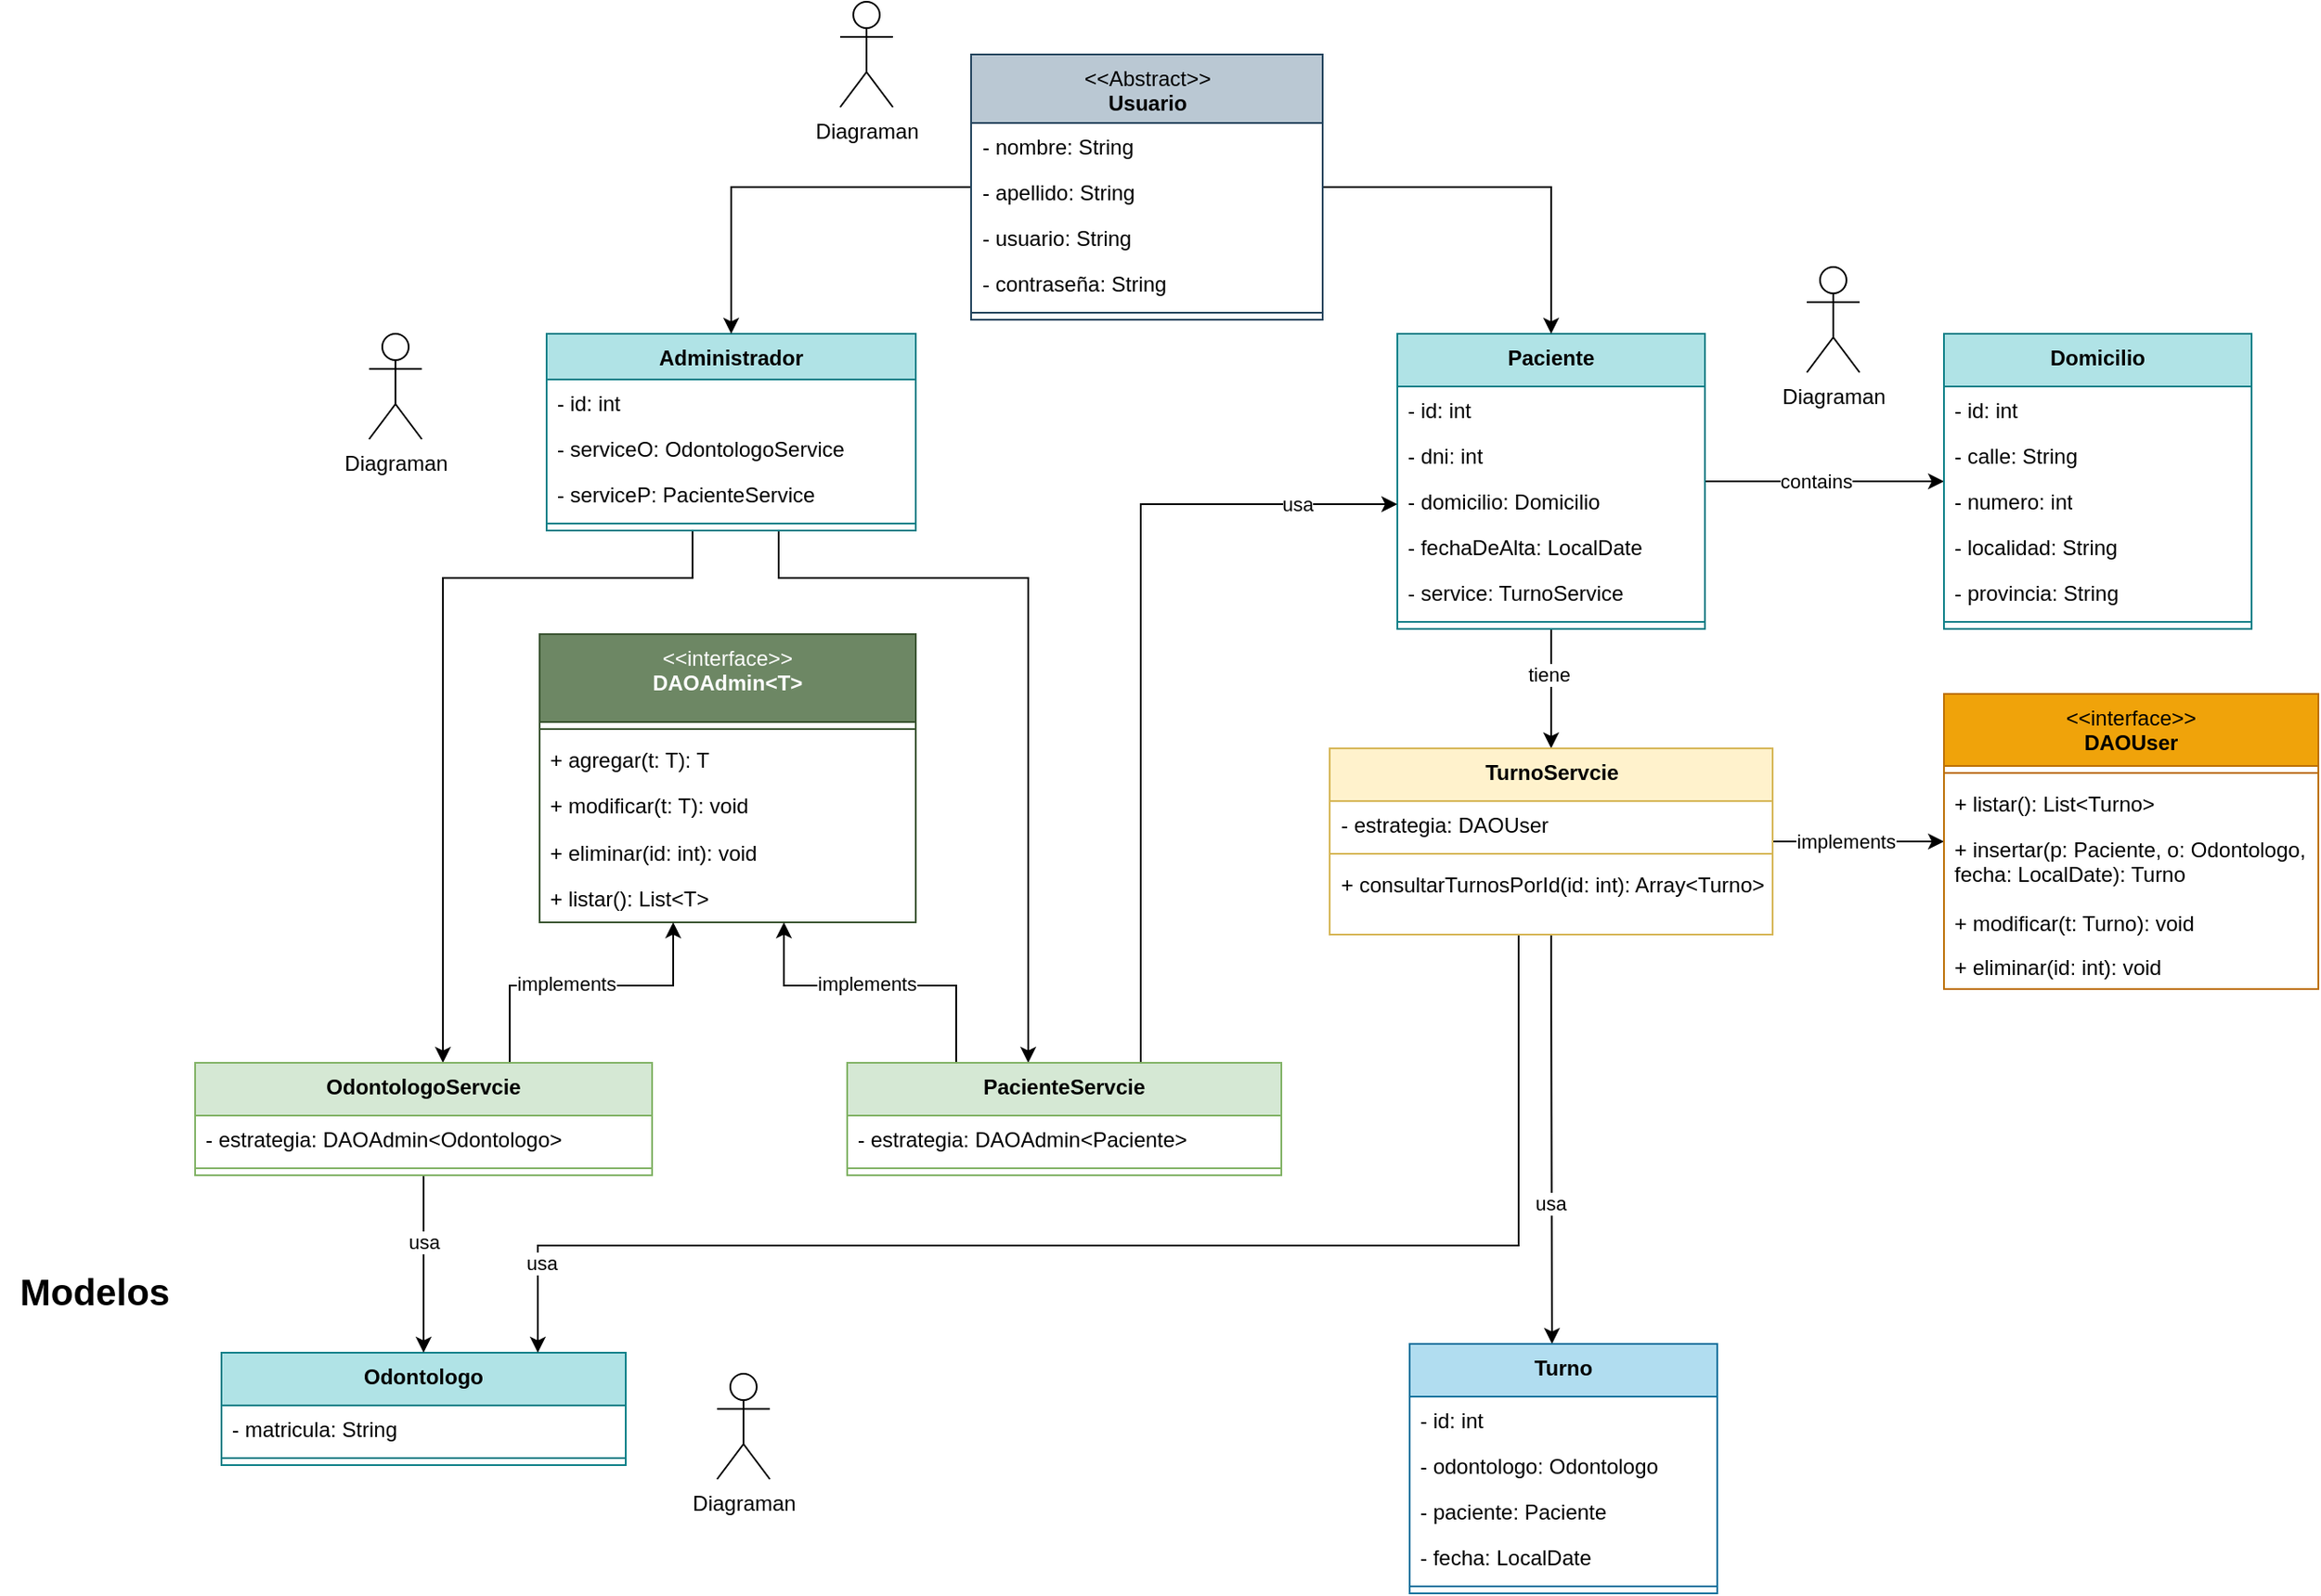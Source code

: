 <mxfile version="21.2.8" type="device">
  <diagram name="Página-1" id="bDcTYF9Y5ZELjaCLBgVf">
    <mxGraphModel dx="874" dy="40" grid="0" gridSize="10" guides="1" tooltips="1" connect="1" arrows="1" fold="1" page="0" pageScale="1" pageWidth="827" pageHeight="1169" background="none" math="0" shadow="0">
      <root>
        <mxCell id="0" />
        <mxCell id="1" parent="0" />
        <mxCell id="3cIUDjVzxYk2F231SJAm-6" style="edgeStyle=orthogonalEdgeStyle;rounded=0;orthogonalLoop=1;jettySize=auto;html=1;" parent="1" source="LYaz_Usm5RcHEhtAtL6u-6" target="gfq5tOouVtAQ2ZMTBXaU-38" edge="1">
          <mxGeometry relative="1" as="geometry" />
        </mxCell>
        <mxCell id="3cIUDjVzxYk2F231SJAm-9" value="tiene" style="edgeLabel;html=1;align=center;verticalAlign=middle;resizable=0;points=[];" parent="3cIUDjVzxYk2F231SJAm-6" vertex="1" connectable="0">
          <mxGeometry x="-0.248" y="-2" relative="1" as="geometry">
            <mxPoint as="offset" />
          </mxGeometry>
        </mxCell>
        <mxCell id="psHmuzJ9RNkA47NZadDs-12" style="edgeStyle=orthogonalEdgeStyle;rounded=0;orthogonalLoop=1;jettySize=auto;html=1;" edge="1" parent="1" source="LYaz_Usm5RcHEhtAtL6u-6" target="psHmuzJ9RNkA47NZadDs-5">
          <mxGeometry relative="1" as="geometry" />
        </mxCell>
        <mxCell id="psHmuzJ9RNkA47NZadDs-13" value="contains" style="edgeLabel;html=1;align=center;verticalAlign=middle;resizable=0;points=[];" vertex="1" connectable="0" parent="psHmuzJ9RNkA47NZadDs-12">
          <mxGeometry x="-0.138" y="1" relative="1" as="geometry">
            <mxPoint x="4" y="1" as="offset" />
          </mxGeometry>
        </mxCell>
        <mxCell id="LYaz_Usm5RcHEhtAtL6u-6" value="&lt;b style=&quot;border-color: var(--border-color);&quot;&gt;Paciente&lt;/b&gt;" style="swimlane;fontStyle=1;align=center;verticalAlign=top;childLayout=stackLayout;horizontal=1;startSize=30;horizontalStack=0;resizeParent=1;resizeParentMax=0;resizeLast=0;collapsible=1;marginBottom=0;whiteSpace=wrap;html=1;fillColor=#b0e3e6;strokeColor=#0e8088;" parent="1" vertex="1">
          <mxGeometry x="849" y="710" width="175" height="168" as="geometry" />
        </mxCell>
        <mxCell id="S2hSlvMBgsqk8r7ugkta-2" value="- id: int" style="text;strokeColor=none;fillColor=none;align=left;verticalAlign=top;spacingLeft=4;spacingRight=4;overflow=hidden;rotatable=0;points=[[0,0.5],[1,0.5]];portConstraint=eastwest;whiteSpace=wrap;html=1;" parent="LYaz_Usm5RcHEhtAtL6u-6" vertex="1">
          <mxGeometry y="30" width="175" height="26" as="geometry" />
        </mxCell>
        <mxCell id="LYaz_Usm5RcHEhtAtL6u-75" value="- dni: int" style="text;strokeColor=none;fillColor=none;align=left;verticalAlign=top;spacingLeft=4;spacingRight=4;overflow=hidden;rotatable=0;points=[[0,0.5],[1,0.5]];portConstraint=eastwest;whiteSpace=wrap;html=1;" parent="LYaz_Usm5RcHEhtAtL6u-6" vertex="1">
          <mxGeometry y="56" width="175" height="26" as="geometry" />
        </mxCell>
        <mxCell id="LYaz_Usm5RcHEhtAtL6u-74" value="- domicilio: Domicilio" style="text;strokeColor=none;fillColor=none;align=left;verticalAlign=top;spacingLeft=4;spacingRight=4;overflow=hidden;rotatable=0;points=[[0,0.5],[1,0.5]];portConstraint=eastwest;whiteSpace=wrap;html=1;" parent="LYaz_Usm5RcHEhtAtL6u-6" vertex="1">
          <mxGeometry y="82" width="175" height="26" as="geometry" />
        </mxCell>
        <mxCell id="LYaz_Usm5RcHEhtAtL6u-76" value="- fechaDeAlta: LocalDate" style="text;strokeColor=none;fillColor=none;align=left;verticalAlign=top;spacingLeft=4;spacingRight=4;overflow=hidden;rotatable=0;points=[[0,0.5],[1,0.5]];portConstraint=eastwest;whiteSpace=wrap;html=1;" parent="LYaz_Usm5RcHEhtAtL6u-6" vertex="1">
          <mxGeometry y="108" width="175" height="26" as="geometry" />
        </mxCell>
        <mxCell id="gfq5tOouVtAQ2ZMTBXaU-70" value="- service: TurnoService" style="text;strokeColor=none;fillColor=none;align=left;verticalAlign=top;spacingLeft=4;spacingRight=4;overflow=hidden;rotatable=0;points=[[0,0.5],[1,0.5]];portConstraint=eastwest;whiteSpace=wrap;html=1;" parent="LYaz_Usm5RcHEhtAtL6u-6" vertex="1">
          <mxGeometry y="134" width="175" height="26" as="geometry" />
        </mxCell>
        <mxCell id="LYaz_Usm5RcHEhtAtL6u-8" value="" style="line;strokeWidth=1;fillColor=none;align=left;verticalAlign=middle;spacingTop=-1;spacingLeft=3;spacingRight=3;rotatable=0;labelPosition=right;points=[];portConstraint=eastwest;strokeColor=inherit;" parent="LYaz_Usm5RcHEhtAtL6u-6" vertex="1">
          <mxGeometry y="160" width="175" height="8" as="geometry" />
        </mxCell>
        <mxCell id="gfq5tOouVtAQ2ZMTBXaU-11" style="edgeStyle=orthogonalEdgeStyle;rounded=0;orthogonalLoop=1;jettySize=auto;html=1;" parent="1" source="LYaz_Usm5RcHEhtAtL6u-14" target="gfq5tOouVtAQ2ZMTBXaU-22" edge="1">
          <mxGeometry relative="1" as="geometry">
            <Array as="points">
              <mxPoint x="497" y="849" />
              <mxPoint x="639" y="849" />
            </Array>
          </mxGeometry>
        </mxCell>
        <mxCell id="wm9quU0z7dt77rDbth93-2" style="edgeStyle=orthogonalEdgeStyle;rounded=0;orthogonalLoop=1;jettySize=auto;html=1;" parent="1" source="LYaz_Usm5RcHEhtAtL6u-14" target="gfq5tOouVtAQ2ZMTBXaU-13" edge="1">
          <mxGeometry relative="1" as="geometry">
            <Array as="points">
              <mxPoint x="448" y="849" />
              <mxPoint x="306" y="849" />
            </Array>
          </mxGeometry>
        </mxCell>
        <mxCell id="LYaz_Usm5RcHEhtAtL6u-14" value="Administrador" style="swimlane;fontStyle=1;align=center;verticalAlign=top;childLayout=stackLayout;horizontal=1;startSize=26;horizontalStack=0;resizeParent=1;resizeParentMax=0;resizeLast=0;collapsible=1;marginBottom=0;whiteSpace=wrap;html=1;fillColor=#b0e3e6;strokeColor=#0e8088;" parent="1" vertex="1">
          <mxGeometry x="365" y="710" width="210" height="112" as="geometry" />
        </mxCell>
        <mxCell id="S2hSlvMBgsqk8r7ugkta-1" value="- id: int" style="text;strokeColor=none;fillColor=none;align=left;verticalAlign=top;spacingLeft=4;spacingRight=4;overflow=hidden;rotatable=0;points=[[0,0.5],[1,0.5]];portConstraint=eastwest;whiteSpace=wrap;html=1;" parent="LYaz_Usm5RcHEhtAtL6u-14" vertex="1">
          <mxGeometry y="26" width="210" height="26" as="geometry" />
        </mxCell>
        <mxCell id="gfq5tOouVtAQ2ZMTBXaU-10" value="- serviceO: OdontologoService" style="text;strokeColor=none;fillColor=none;align=left;verticalAlign=top;spacingLeft=4;spacingRight=4;overflow=hidden;rotatable=0;points=[[0,0.5],[1,0.5]];portConstraint=eastwest;whiteSpace=wrap;html=1;" parent="LYaz_Usm5RcHEhtAtL6u-14" vertex="1">
          <mxGeometry y="52" width="210" height="26" as="geometry" />
        </mxCell>
        <mxCell id="gfq5tOouVtAQ2ZMTBXaU-71" value="- serviceP: PacienteService" style="text;strokeColor=none;fillColor=none;align=left;verticalAlign=top;spacingLeft=4;spacingRight=4;overflow=hidden;rotatable=0;points=[[0,0.5],[1,0.5]];portConstraint=eastwest;whiteSpace=wrap;html=1;" parent="LYaz_Usm5RcHEhtAtL6u-14" vertex="1">
          <mxGeometry y="78" width="210" height="26" as="geometry" />
        </mxCell>
        <mxCell id="LYaz_Usm5RcHEhtAtL6u-16" value="" style="line;strokeWidth=1;fillColor=none;align=left;verticalAlign=middle;spacingTop=-1;spacingLeft=3;spacingRight=3;rotatable=0;labelPosition=right;points=[];portConstraint=eastwest;strokeColor=inherit;" parent="LYaz_Usm5RcHEhtAtL6u-14" vertex="1">
          <mxGeometry y="104" width="210" height="8" as="geometry" />
        </mxCell>
        <mxCell id="LYaz_Usm5RcHEhtAtL6u-42" value="&lt;span style=&quot;border-color: var(--border-color);&quot;&gt;&lt;span style=&quot;font-weight: normal;&quot;&gt;&amp;lt;&amp;lt;interface&amp;gt;&amp;gt;&lt;/span&gt;&lt;br&gt;DAOAdmin&amp;lt;T&amp;gt;&lt;/span&gt;" style="swimlane;fontStyle=1;align=center;verticalAlign=top;childLayout=stackLayout;horizontal=1;startSize=50;horizontalStack=0;resizeParent=1;resizeParentMax=0;resizeLast=0;collapsible=1;marginBottom=0;whiteSpace=wrap;html=1;fillColor=#6d8764;strokeColor=#3A5431;fontColor=#ffffff;" parent="1" vertex="1">
          <mxGeometry x="361" y="881" width="214" height="164" as="geometry" />
        </mxCell>
        <mxCell id="LYaz_Usm5RcHEhtAtL6u-44" value="" style="line;strokeWidth=1;fillColor=none;align=left;verticalAlign=middle;spacingTop=-1;spacingLeft=3;spacingRight=3;rotatable=0;labelPosition=right;points=[];portConstraint=eastwest;strokeColor=inherit;" parent="LYaz_Usm5RcHEhtAtL6u-42" vertex="1">
          <mxGeometry y="50" width="214" height="8" as="geometry" />
        </mxCell>
        <mxCell id="LYaz_Usm5RcHEhtAtL6u-69" value="+ agregar(t: T): T" style="text;strokeColor=none;fillColor=none;align=left;verticalAlign=top;spacingLeft=4;spacingRight=4;overflow=hidden;rotatable=0;points=[[0,0.5],[1,0.5]];portConstraint=eastwest;whiteSpace=wrap;html=1;" parent="LYaz_Usm5RcHEhtAtL6u-42" vertex="1">
          <mxGeometry y="58" width="214" height="26" as="geometry" />
        </mxCell>
        <mxCell id="LYaz_Usm5RcHEhtAtL6u-70" value="+ modificar(t: T): void" style="text;strokeColor=none;fillColor=none;align=left;verticalAlign=top;spacingLeft=4;spacingRight=4;overflow=hidden;rotatable=0;points=[[0,0.5],[1,0.5]];portConstraint=eastwest;whiteSpace=wrap;html=1;" parent="LYaz_Usm5RcHEhtAtL6u-42" vertex="1">
          <mxGeometry y="84" width="214" height="27" as="geometry" />
        </mxCell>
        <mxCell id="LYaz_Usm5RcHEhtAtL6u-71" value="+ eliminar(id: int): void" style="text;strokeColor=none;fillColor=none;align=left;verticalAlign=top;spacingLeft=4;spacingRight=4;overflow=hidden;rotatable=0;points=[[0,0.5],[1,0.5]];portConstraint=eastwest;whiteSpace=wrap;html=1;" parent="LYaz_Usm5RcHEhtAtL6u-42" vertex="1">
          <mxGeometry y="111" width="214" height="26" as="geometry" />
        </mxCell>
        <mxCell id="gfq5tOouVtAQ2ZMTBXaU-1" value="+ listar(): List&amp;lt;T&amp;gt;" style="text;strokeColor=none;fillColor=none;align=left;verticalAlign=top;spacingLeft=4;spacingRight=4;overflow=hidden;rotatable=0;points=[[0,0.5],[1,0.5]];portConstraint=eastwest;whiteSpace=wrap;html=1;" parent="LYaz_Usm5RcHEhtAtL6u-42" vertex="1">
          <mxGeometry y="137" width="214" height="27" as="geometry" />
        </mxCell>
        <mxCell id="hGI423oOinCAs15rvYJL-36" value="&lt;b style=&quot;border-color: var(--border-color);&quot;&gt;Odontologo&lt;/b&gt;" style="swimlane;fontStyle=1;align=center;verticalAlign=top;childLayout=stackLayout;horizontal=1;startSize=30;horizontalStack=0;resizeParent=1;resizeParentMax=0;resizeLast=0;collapsible=1;marginBottom=0;whiteSpace=wrap;html=1;fillColor=#b0e3e6;strokeColor=#0e8088;" parent="1" vertex="1">
          <mxGeometry x="180" y="1290" width="230" height="64" as="geometry" />
        </mxCell>
        <mxCell id="hGI423oOinCAs15rvYJL-40" value="- matricula: String" style="text;strokeColor=none;fillColor=none;align=left;verticalAlign=top;spacingLeft=4;spacingRight=4;overflow=hidden;rotatable=0;points=[[0,0.5],[1,0.5]];portConstraint=eastwest;whiteSpace=wrap;html=1;" parent="hGI423oOinCAs15rvYJL-36" vertex="1">
          <mxGeometry y="30" width="230" height="26" as="geometry" />
        </mxCell>
        <mxCell id="hGI423oOinCAs15rvYJL-38" value="" style="line;strokeWidth=1;fillColor=none;align=left;verticalAlign=middle;spacingTop=-1;spacingLeft=3;spacingRight=3;rotatable=0;labelPosition=right;points=[];portConstraint=eastwest;strokeColor=inherit;" parent="hGI423oOinCAs15rvYJL-36" vertex="1">
          <mxGeometry y="56" width="230" height="8" as="geometry" />
        </mxCell>
        <mxCell id="3cIUDjVzxYk2F231SJAm-4" style="edgeStyle=orthogonalEdgeStyle;rounded=0;orthogonalLoop=1;jettySize=auto;html=1;entryX=0.5;entryY=0;entryDx=0;entryDy=0;" parent="1" source="gfq5tOouVtAQ2ZMTBXaU-3" target="LYaz_Usm5RcHEhtAtL6u-14" edge="1">
          <mxGeometry relative="1" as="geometry" />
        </mxCell>
        <mxCell id="3cIUDjVzxYk2F231SJAm-5" style="edgeStyle=orthogonalEdgeStyle;rounded=0;orthogonalLoop=1;jettySize=auto;html=1;" parent="1" source="gfq5tOouVtAQ2ZMTBXaU-3" target="LYaz_Usm5RcHEhtAtL6u-6" edge="1">
          <mxGeometry relative="1" as="geometry" />
        </mxCell>
        <mxCell id="gfq5tOouVtAQ2ZMTBXaU-3" value="&lt;span style=&quot;font-weight: normal;&quot;&gt;&amp;lt;&amp;lt;Abstract&amp;gt;&amp;gt;&lt;/span&gt;&lt;br&gt;Usuario" style="swimlane;fontStyle=1;align=center;verticalAlign=top;childLayout=stackLayout;horizontal=1;startSize=39;horizontalStack=0;resizeParent=1;resizeParentMax=0;resizeLast=0;collapsible=1;marginBottom=0;whiteSpace=wrap;html=1;fillColor=#bac8d3;strokeColor=#23445d;" parent="1" vertex="1">
          <mxGeometry x="606.5" y="551" width="200" height="151" as="geometry" />
        </mxCell>
        <mxCell id="gfq5tOouVtAQ2ZMTBXaU-6" value="- nombre: String" style="text;strokeColor=none;fillColor=none;align=left;verticalAlign=top;spacingLeft=4;spacingRight=4;overflow=hidden;rotatable=0;points=[[0,0.5],[1,0.5]];portConstraint=eastwest;whiteSpace=wrap;html=1;" parent="gfq5tOouVtAQ2ZMTBXaU-3" vertex="1">
          <mxGeometry y="39" width="200" height="26" as="geometry" />
        </mxCell>
        <mxCell id="gfq5tOouVtAQ2ZMTBXaU-7" value="- apellido: String" style="text;strokeColor=none;fillColor=none;align=left;verticalAlign=top;spacingLeft=4;spacingRight=4;overflow=hidden;rotatable=0;points=[[0,0.5],[1,0.5]];portConstraint=eastwest;whiteSpace=wrap;html=1;" parent="gfq5tOouVtAQ2ZMTBXaU-3" vertex="1">
          <mxGeometry y="65" width="200" height="26" as="geometry" />
        </mxCell>
        <mxCell id="3cIUDjVzxYk2F231SJAm-1" value="- usuario: String" style="text;strokeColor=none;fillColor=none;align=left;verticalAlign=top;spacingLeft=4;spacingRight=4;overflow=hidden;rotatable=0;points=[[0,0.5],[1,0.5]];portConstraint=eastwest;whiteSpace=wrap;html=1;" parent="gfq5tOouVtAQ2ZMTBXaU-3" vertex="1">
          <mxGeometry y="91" width="200" height="26" as="geometry" />
        </mxCell>
        <mxCell id="3cIUDjVzxYk2F231SJAm-2" value="- contraseña: String" style="text;strokeColor=none;fillColor=none;align=left;verticalAlign=top;spacingLeft=4;spacingRight=4;overflow=hidden;rotatable=0;points=[[0,0.5],[1,0.5]];portConstraint=eastwest;whiteSpace=wrap;html=1;" parent="gfq5tOouVtAQ2ZMTBXaU-3" vertex="1">
          <mxGeometry y="117" width="200" height="26" as="geometry" />
        </mxCell>
        <mxCell id="gfq5tOouVtAQ2ZMTBXaU-8" value="" style="line;strokeWidth=1;fillColor=none;align=left;verticalAlign=middle;spacingTop=-1;spacingLeft=3;spacingRight=3;rotatable=0;labelPosition=right;points=[];portConstraint=eastwest;strokeColor=inherit;" parent="gfq5tOouVtAQ2ZMTBXaU-3" vertex="1">
          <mxGeometry y="143" width="200" height="8" as="geometry" />
        </mxCell>
        <mxCell id="gfq5tOouVtAQ2ZMTBXaU-66" style="edgeStyle=orthogonalEdgeStyle;rounded=0;orthogonalLoop=1;jettySize=auto;html=1;" parent="1" source="gfq5tOouVtAQ2ZMTBXaU-13" target="hGI423oOinCAs15rvYJL-36" edge="1">
          <mxGeometry relative="1" as="geometry">
            <Array as="points" />
            <mxPoint x="309" y="1141" as="targetPoint" />
          </mxGeometry>
        </mxCell>
        <mxCell id="gfq5tOouVtAQ2ZMTBXaU-67" value="usa" style="edgeLabel;html=1;align=center;verticalAlign=middle;resizable=0;points=[];" parent="gfq5tOouVtAQ2ZMTBXaU-66" vertex="1" connectable="0">
          <mxGeometry x="-0.218" y="-2" relative="1" as="geometry">
            <mxPoint x="2" y="-2" as="offset" />
          </mxGeometry>
        </mxCell>
        <mxCell id="S2hSlvMBgsqk8r7ugkta-28" style="edgeStyle=orthogonalEdgeStyle;rounded=0;orthogonalLoop=1;jettySize=auto;html=1;" parent="1" source="gfq5tOouVtAQ2ZMTBXaU-13" target="LYaz_Usm5RcHEhtAtL6u-42" edge="1">
          <mxGeometry relative="1" as="geometry">
            <Array as="points">
              <mxPoint x="344" y="1081" />
              <mxPoint x="437" y="1081" />
            </Array>
          </mxGeometry>
        </mxCell>
        <mxCell id="S2hSlvMBgsqk8r7ugkta-29" value="implements" style="edgeLabel;html=1;align=center;verticalAlign=middle;resizable=0;points=[];" parent="S2hSlvMBgsqk8r7ugkta-28" vertex="1" connectable="0">
          <mxGeometry x="-0.223" y="-1" relative="1" as="geometry">
            <mxPoint x="9" y="-2" as="offset" />
          </mxGeometry>
        </mxCell>
        <mxCell id="gfq5tOouVtAQ2ZMTBXaU-13" value="&lt;b style=&quot;border-color: var(--border-color);&quot;&gt;OdontologoServcie&lt;/b&gt;" style="swimlane;fontStyle=1;align=center;verticalAlign=top;childLayout=stackLayout;horizontal=1;startSize=30;horizontalStack=0;resizeParent=1;resizeParentMax=0;resizeLast=0;collapsible=1;marginBottom=0;whiteSpace=wrap;html=1;fillColor=#d5e8d4;strokeColor=#82b366;" parent="1" vertex="1">
          <mxGeometry x="165" y="1125" width="260" height="64" as="geometry" />
        </mxCell>
        <mxCell id="XJ6Dx2hKnv2_YBLEz1QC-1" value="- estrategia: DAOAdmin&amp;lt;Odontologo&amp;gt;" style="text;strokeColor=none;fillColor=none;align=left;verticalAlign=top;spacingLeft=4;spacingRight=4;overflow=hidden;rotatable=0;points=[[0,0.5],[1,0.5]];portConstraint=eastwest;whiteSpace=wrap;html=1;" parent="gfq5tOouVtAQ2ZMTBXaU-13" vertex="1">
          <mxGeometry y="30" width="260" height="26" as="geometry" />
        </mxCell>
        <mxCell id="gfq5tOouVtAQ2ZMTBXaU-14" value="" style="line;strokeWidth=1;fillColor=none;align=left;verticalAlign=middle;spacingTop=-1;spacingLeft=3;spacingRight=3;rotatable=0;labelPosition=right;points=[];portConstraint=eastwest;strokeColor=inherit;" parent="gfq5tOouVtAQ2ZMTBXaU-13" vertex="1">
          <mxGeometry y="56" width="260" height="8" as="geometry" />
        </mxCell>
        <mxCell id="3cIUDjVzxYk2F231SJAm-7" style="edgeStyle=orthogonalEdgeStyle;rounded=0;orthogonalLoop=1;jettySize=auto;html=1;" parent="1" source="gfq5tOouVtAQ2ZMTBXaU-22" target="LYaz_Usm5RcHEhtAtL6u-6" edge="1">
          <mxGeometry relative="1" as="geometry">
            <Array as="points">
              <mxPoint x="703" y="807" />
            </Array>
          </mxGeometry>
        </mxCell>
        <mxCell id="3cIUDjVzxYk2F231SJAm-8" value="usa" style="edgeLabel;html=1;align=center;verticalAlign=middle;resizable=0;points=[];" parent="3cIUDjVzxYk2F231SJAm-7" vertex="1" connectable="0">
          <mxGeometry x="0.752" relative="1" as="geometry">
            <mxPoint as="offset" />
          </mxGeometry>
        </mxCell>
        <mxCell id="S2hSlvMBgsqk8r7ugkta-27" style="edgeStyle=orthogonalEdgeStyle;rounded=0;orthogonalLoop=1;jettySize=auto;html=1;" parent="1" source="gfq5tOouVtAQ2ZMTBXaU-22" target="LYaz_Usm5RcHEhtAtL6u-42" edge="1">
          <mxGeometry relative="1" as="geometry">
            <Array as="points">
              <mxPoint x="598" y="1081" />
              <mxPoint x="500" y="1081" />
            </Array>
          </mxGeometry>
        </mxCell>
        <mxCell id="S2hSlvMBgsqk8r7ugkta-30" value="implements" style="edgeLabel;html=1;align=center;verticalAlign=middle;resizable=0;points=[];" parent="S2hSlvMBgsqk8r7ugkta-27" vertex="1" connectable="0">
          <mxGeometry x="0.202" relative="1" as="geometry">
            <mxPoint x="12" y="-1" as="offset" />
          </mxGeometry>
        </mxCell>
        <mxCell id="gfq5tOouVtAQ2ZMTBXaU-22" value="&lt;b style=&quot;border-color: var(--border-color);&quot;&gt;PacienteServcie&lt;/b&gt;" style="swimlane;fontStyle=1;align=center;verticalAlign=top;childLayout=stackLayout;horizontal=1;startSize=30;horizontalStack=0;resizeParent=1;resizeParentMax=0;resizeLast=0;collapsible=1;marginBottom=0;whiteSpace=wrap;html=1;fillColor=#d5e8d4;strokeColor=#82b366;" parent="1" vertex="1">
          <mxGeometry x="536" y="1125" width="247" height="64" as="geometry" />
        </mxCell>
        <mxCell id="XJ6Dx2hKnv2_YBLEz1QC-2" value="- estrategia: DAOAdmin&amp;lt;Paciente&amp;gt;" style="text;strokeColor=none;fillColor=none;align=left;verticalAlign=top;spacingLeft=4;spacingRight=4;overflow=hidden;rotatable=0;points=[[0,0.5],[1,0.5]];portConstraint=eastwest;whiteSpace=wrap;html=1;" parent="gfq5tOouVtAQ2ZMTBXaU-22" vertex="1">
          <mxGeometry y="30" width="247" height="26" as="geometry" />
        </mxCell>
        <mxCell id="gfq5tOouVtAQ2ZMTBXaU-23" value="" style="line;strokeWidth=1;fillColor=none;align=left;verticalAlign=middle;spacingTop=-1;spacingLeft=3;spacingRight=3;rotatable=0;labelPosition=right;points=[];portConstraint=eastwest;strokeColor=inherit;" parent="gfq5tOouVtAQ2ZMTBXaU-22" vertex="1">
          <mxGeometry y="56" width="247" height="8" as="geometry" />
        </mxCell>
        <mxCell id="gfq5tOouVtAQ2ZMTBXaU-64" style="edgeStyle=orthogonalEdgeStyle;rounded=0;orthogonalLoop=1;jettySize=auto;html=1;" parent="1" source="gfq5tOouVtAQ2ZMTBXaU-38" target="gfq5tOouVtAQ2ZMTBXaU-57" edge="1">
          <mxGeometry relative="1" as="geometry">
            <Array as="points">
              <mxPoint x="937" y="1068" />
              <mxPoint x="937" y="1068" />
            </Array>
          </mxGeometry>
        </mxCell>
        <mxCell id="gfq5tOouVtAQ2ZMTBXaU-69" value="usa" style="edgeLabel;html=1;align=center;verticalAlign=middle;resizable=0;points=[];" parent="gfq5tOouVtAQ2ZMTBXaU-64" vertex="1" connectable="0">
          <mxGeometry x="-0.149" relative="1" as="geometry">
            <mxPoint x="-1" y="54" as="offset" />
          </mxGeometry>
        </mxCell>
        <mxCell id="fplsFFK9v-HCoAeY9KOD-1" style="edgeStyle=orthogonalEdgeStyle;rounded=0;orthogonalLoop=1;jettySize=auto;html=1;" parent="1" source="gfq5tOouVtAQ2ZMTBXaU-38" target="hGI423oOinCAs15rvYJL-36" edge="1">
          <mxGeometry relative="1" as="geometry">
            <Array as="points">
              <mxPoint x="918" y="1229" />
              <mxPoint x="360" y="1229" />
            </Array>
          </mxGeometry>
        </mxCell>
        <mxCell id="fplsFFK9v-HCoAeY9KOD-4" value="usa" style="edgeLabel;html=1;align=center;verticalAlign=middle;resizable=0;points=[];" parent="fplsFFK9v-HCoAeY9KOD-1" vertex="1" connectable="0">
          <mxGeometry x="0.919" relative="1" as="geometry">
            <mxPoint x="2" y="-19" as="offset" />
          </mxGeometry>
        </mxCell>
        <mxCell id="S2hSlvMBgsqk8r7ugkta-20" style="edgeStyle=orthogonalEdgeStyle;rounded=0;orthogonalLoop=1;jettySize=auto;html=1;" parent="1" source="gfq5tOouVtAQ2ZMTBXaU-38" target="S2hSlvMBgsqk8r7ugkta-13" edge="1">
          <mxGeometry relative="1" as="geometry">
            <Array as="points" />
          </mxGeometry>
        </mxCell>
        <mxCell id="S2hSlvMBgsqk8r7ugkta-21" value="implements" style="edgeLabel;html=1;align=center;verticalAlign=middle;resizable=0;points=[];" parent="S2hSlvMBgsqk8r7ugkta-20" vertex="1" connectable="0">
          <mxGeometry x="-0.148" relative="1" as="geometry">
            <mxPoint as="offset" />
          </mxGeometry>
        </mxCell>
        <mxCell id="gfq5tOouVtAQ2ZMTBXaU-38" value="&lt;b style=&quot;border-color: var(--border-color);&quot;&gt;TurnoServcie&lt;/b&gt;" style="swimlane;fontStyle=1;align=center;verticalAlign=top;childLayout=stackLayout;horizontal=1;startSize=30;horizontalStack=0;resizeParent=1;resizeParentMax=0;resizeLast=0;collapsible=1;marginBottom=0;whiteSpace=wrap;html=1;fillColor=#fff2cc;strokeColor=#d6b656;" parent="1" vertex="1">
          <mxGeometry x="810.5" y="946" width="252" height="106" as="geometry" />
        </mxCell>
        <mxCell id="S2hSlvMBgsqk8r7ugkta-23" value="- estrategia: DAOUser" style="text;strokeColor=none;fillColor=none;align=left;verticalAlign=top;spacingLeft=4;spacingRight=4;overflow=hidden;rotatable=0;points=[[0,0.5],[1,0.5]];portConstraint=eastwest;whiteSpace=wrap;html=1;" parent="gfq5tOouVtAQ2ZMTBXaU-38" vertex="1">
          <mxGeometry y="30" width="252" height="26" as="geometry" />
        </mxCell>
        <mxCell id="gfq5tOouVtAQ2ZMTBXaU-39" value="" style="line;strokeWidth=1;fillColor=none;align=left;verticalAlign=middle;spacingTop=-1;spacingLeft=3;spacingRight=3;rotatable=0;labelPosition=right;points=[];portConstraint=eastwest;strokeColor=inherit;" parent="gfq5tOouVtAQ2ZMTBXaU-38" vertex="1">
          <mxGeometry y="56" width="252" height="8" as="geometry" />
        </mxCell>
        <mxCell id="S2hSlvMBgsqk8r7ugkta-18" value="+ consultarTurnosPorId(id: int): Array&amp;lt;Turno&amp;gt;" style="text;strokeColor=none;fillColor=none;align=left;verticalAlign=top;spacingLeft=4;spacingRight=4;overflow=hidden;rotatable=0;points=[[0,0.5],[1,0.5]];portConstraint=eastwest;whiteSpace=wrap;html=1;" parent="gfq5tOouVtAQ2ZMTBXaU-38" vertex="1">
          <mxGeometry y="64" width="252" height="42" as="geometry" />
        </mxCell>
        <mxCell id="gfq5tOouVtAQ2ZMTBXaU-57" value="&lt;b style=&quot;border-color: var(--border-color);&quot;&gt;Turno&lt;/b&gt;" style="swimlane;fontStyle=1;align=center;verticalAlign=top;childLayout=stackLayout;horizontal=1;startSize=30;horizontalStack=0;resizeParent=1;resizeParentMax=0;resizeLast=0;collapsible=1;marginBottom=0;whiteSpace=wrap;html=1;fillColor=#b1ddf0;strokeColor=#10739e;" parent="1" vertex="1">
          <mxGeometry x="856" y="1285" width="175" height="142" as="geometry" />
        </mxCell>
        <mxCell id="S2hSlvMBgsqk8r7ugkta-3" value="- id: int" style="text;strokeColor=none;fillColor=none;align=left;verticalAlign=top;spacingLeft=4;spacingRight=4;overflow=hidden;rotatable=0;points=[[0,0.5],[1,0.5]];portConstraint=eastwest;whiteSpace=wrap;html=1;" parent="gfq5tOouVtAQ2ZMTBXaU-57" vertex="1">
          <mxGeometry y="30" width="175" height="26" as="geometry" />
        </mxCell>
        <mxCell id="gfq5tOouVtAQ2ZMTBXaU-58" value="- odontologo: Odontologo" style="text;strokeColor=none;fillColor=none;align=left;verticalAlign=top;spacingLeft=4;spacingRight=4;overflow=hidden;rotatable=0;points=[[0,0.5],[1,0.5]];portConstraint=eastwest;whiteSpace=wrap;html=1;" parent="gfq5tOouVtAQ2ZMTBXaU-57" vertex="1">
          <mxGeometry y="56" width="175" height="26" as="geometry" />
        </mxCell>
        <mxCell id="gfq5tOouVtAQ2ZMTBXaU-59" value="- paciente: Paciente" style="text;strokeColor=none;fillColor=none;align=left;verticalAlign=top;spacingLeft=4;spacingRight=4;overflow=hidden;rotatable=0;points=[[0,0.5],[1,0.5]];portConstraint=eastwest;whiteSpace=wrap;html=1;" parent="gfq5tOouVtAQ2ZMTBXaU-57" vertex="1">
          <mxGeometry y="82" width="175" height="26" as="geometry" />
        </mxCell>
        <mxCell id="gfq5tOouVtAQ2ZMTBXaU-60" value="- fecha: LocalDate" style="text;strokeColor=none;fillColor=none;align=left;verticalAlign=top;spacingLeft=4;spacingRight=4;overflow=hidden;rotatable=0;points=[[0,0.5],[1,0.5]];portConstraint=eastwest;whiteSpace=wrap;html=1;" parent="gfq5tOouVtAQ2ZMTBXaU-57" vertex="1">
          <mxGeometry y="108" width="175" height="26" as="geometry" />
        </mxCell>
        <mxCell id="gfq5tOouVtAQ2ZMTBXaU-62" value="" style="line;strokeWidth=1;fillColor=none;align=left;verticalAlign=middle;spacingTop=-1;spacingLeft=3;spacingRight=3;rotatable=0;labelPosition=right;points=[];portConstraint=eastwest;strokeColor=inherit;" parent="gfq5tOouVtAQ2ZMTBXaU-57" vertex="1">
          <mxGeometry y="134" width="175" height="8" as="geometry" />
        </mxCell>
        <mxCell id="gfq5tOouVtAQ2ZMTBXaU-93" value="Modelos" style="text;html=1;strokeColor=none;fillColor=none;align=center;verticalAlign=middle;whiteSpace=wrap;rounded=0;fontStyle=1;fontSize=21;" parent="1" vertex="1">
          <mxGeometry x="54" y="1240" width="108" height="30" as="geometry" />
        </mxCell>
        <mxCell id="S2hSlvMBgsqk8r7ugkta-13" value="&lt;span style=&quot;border-color: var(--border-color);&quot;&gt;&lt;span style=&quot;font-weight: normal;&quot;&gt;&amp;lt;&amp;lt;interface&amp;gt;&amp;gt;&lt;/span&gt;&lt;br&gt;DAOUser&lt;/span&gt;" style="swimlane;fontStyle=1;align=center;verticalAlign=top;childLayout=stackLayout;horizontal=1;startSize=41;horizontalStack=0;resizeParent=1;resizeParentMax=0;resizeLast=0;collapsible=1;marginBottom=0;whiteSpace=wrap;html=1;fillColor=#f0a30a;strokeColor=#BD7000;fontColor=#000000;" parent="1" vertex="1">
          <mxGeometry x="1160" y="915" width="213" height="168" as="geometry" />
        </mxCell>
        <mxCell id="S2hSlvMBgsqk8r7ugkta-14" value="" style="line;strokeWidth=1;fillColor=none;align=left;verticalAlign=middle;spacingTop=-1;spacingLeft=3;spacingRight=3;rotatable=0;labelPosition=right;points=[];portConstraint=eastwest;strokeColor=inherit;" parent="S2hSlvMBgsqk8r7ugkta-13" vertex="1">
          <mxGeometry y="41" width="213" height="8" as="geometry" />
        </mxCell>
        <mxCell id="S2hSlvMBgsqk8r7ugkta-15" value="+ listar(): List&amp;lt;Turno&amp;gt;" style="text;strokeColor=none;fillColor=none;align=left;verticalAlign=top;spacingLeft=4;spacingRight=4;overflow=hidden;rotatable=0;points=[[0,0.5],[1,0.5]];portConstraint=eastwest;whiteSpace=wrap;html=1;" parent="S2hSlvMBgsqk8r7ugkta-13" vertex="1">
          <mxGeometry y="49" width="213" height="26" as="geometry" />
        </mxCell>
        <mxCell id="S2hSlvMBgsqk8r7ugkta-16" value="+ insertar(p: Paciente, o: Odontologo, fecha: LocalDate): Turno" style="text;strokeColor=none;fillColor=none;align=left;verticalAlign=top;spacingLeft=4;spacingRight=4;overflow=hidden;rotatable=0;points=[[0,0.5],[1,0.5]];portConstraint=eastwest;whiteSpace=wrap;html=1;" parent="S2hSlvMBgsqk8r7ugkta-13" vertex="1">
          <mxGeometry y="75" width="213" height="42" as="geometry" />
        </mxCell>
        <mxCell id="S2hSlvMBgsqk8r7ugkta-17" value="+ modificar(t: Turno): void" style="text;strokeColor=none;fillColor=none;align=left;verticalAlign=top;spacingLeft=4;spacingRight=4;overflow=hidden;rotatable=0;points=[[0,0.5],[1,0.5]];portConstraint=eastwest;whiteSpace=wrap;html=1;" parent="S2hSlvMBgsqk8r7ugkta-13" vertex="1">
          <mxGeometry y="117" width="213" height="25" as="geometry" />
        </mxCell>
        <mxCell id="S2hSlvMBgsqk8r7ugkta-19" value="+ eliminar(id: int): void" style="text;strokeColor=none;fillColor=none;align=left;verticalAlign=top;spacingLeft=4;spacingRight=4;overflow=hidden;rotatable=0;points=[[0,0.5],[1,0.5]];portConstraint=eastwest;whiteSpace=wrap;html=1;" parent="S2hSlvMBgsqk8r7ugkta-13" vertex="1">
          <mxGeometry y="142" width="213" height="26" as="geometry" />
        </mxCell>
        <mxCell id="psHmuzJ9RNkA47NZadDs-1" value="Diagraman" style="shape=umlActor;verticalLabelPosition=bottom;verticalAlign=top;html=1;" vertex="1" parent="1">
          <mxGeometry x="462" y="1302" width="30" height="60" as="geometry" />
        </mxCell>
        <mxCell id="psHmuzJ9RNkA47NZadDs-2" value="Diagraman" style="shape=umlActor;verticalLabelPosition=bottom;verticalAlign=top;html=1;" vertex="1" parent="1">
          <mxGeometry x="1082" y="672" width="30" height="60" as="geometry" />
        </mxCell>
        <mxCell id="psHmuzJ9RNkA47NZadDs-3" value="Diagraman" style="shape=umlActor;verticalLabelPosition=bottom;verticalAlign=top;html=1;" vertex="1" parent="1">
          <mxGeometry x="264" y="710" width="30" height="60" as="geometry" />
        </mxCell>
        <mxCell id="psHmuzJ9RNkA47NZadDs-4" value="Diagraman" style="shape=umlActor;verticalLabelPosition=bottom;verticalAlign=top;html=1;" vertex="1" parent="1">
          <mxGeometry x="532" y="521" width="30" height="60" as="geometry" />
        </mxCell>
        <mxCell id="psHmuzJ9RNkA47NZadDs-5" value="&lt;b style=&quot;border-color: var(--border-color);&quot;&gt;Domicilio&lt;/b&gt;" style="swimlane;fontStyle=1;align=center;verticalAlign=top;childLayout=stackLayout;horizontal=1;startSize=30;horizontalStack=0;resizeParent=1;resizeParentMax=0;resizeLast=0;collapsible=1;marginBottom=0;whiteSpace=wrap;html=1;fillColor=#b0e3e6;strokeColor=#0e8088;" vertex="1" parent="1">
          <mxGeometry x="1160" y="710" width="175" height="168" as="geometry" />
        </mxCell>
        <mxCell id="psHmuzJ9RNkA47NZadDs-6" value="- id: int" style="text;strokeColor=none;fillColor=none;align=left;verticalAlign=top;spacingLeft=4;spacingRight=4;overflow=hidden;rotatable=0;points=[[0,0.5],[1,0.5]];portConstraint=eastwest;whiteSpace=wrap;html=1;" vertex="1" parent="psHmuzJ9RNkA47NZadDs-5">
          <mxGeometry y="30" width="175" height="26" as="geometry" />
        </mxCell>
        <mxCell id="psHmuzJ9RNkA47NZadDs-7" value="- calle: String" style="text;strokeColor=none;fillColor=none;align=left;verticalAlign=top;spacingLeft=4;spacingRight=4;overflow=hidden;rotatable=0;points=[[0,0.5],[1,0.5]];portConstraint=eastwest;whiteSpace=wrap;html=1;" vertex="1" parent="psHmuzJ9RNkA47NZadDs-5">
          <mxGeometry y="56" width="175" height="26" as="geometry" />
        </mxCell>
        <mxCell id="psHmuzJ9RNkA47NZadDs-8" value="- numero: int" style="text;strokeColor=none;fillColor=none;align=left;verticalAlign=top;spacingLeft=4;spacingRight=4;overflow=hidden;rotatable=0;points=[[0,0.5],[1,0.5]];portConstraint=eastwest;whiteSpace=wrap;html=1;" vertex="1" parent="psHmuzJ9RNkA47NZadDs-5">
          <mxGeometry y="82" width="175" height="26" as="geometry" />
        </mxCell>
        <mxCell id="psHmuzJ9RNkA47NZadDs-9" value="- localidad: String" style="text;strokeColor=none;fillColor=none;align=left;verticalAlign=top;spacingLeft=4;spacingRight=4;overflow=hidden;rotatable=0;points=[[0,0.5],[1,0.5]];portConstraint=eastwest;whiteSpace=wrap;html=1;" vertex="1" parent="psHmuzJ9RNkA47NZadDs-5">
          <mxGeometry y="108" width="175" height="26" as="geometry" />
        </mxCell>
        <mxCell id="psHmuzJ9RNkA47NZadDs-10" value="- provincia: String" style="text;strokeColor=none;fillColor=none;align=left;verticalAlign=top;spacingLeft=4;spacingRight=4;overflow=hidden;rotatable=0;points=[[0,0.5],[1,0.5]];portConstraint=eastwest;whiteSpace=wrap;html=1;" vertex="1" parent="psHmuzJ9RNkA47NZadDs-5">
          <mxGeometry y="134" width="175" height="26" as="geometry" />
        </mxCell>
        <mxCell id="psHmuzJ9RNkA47NZadDs-11" value="" style="line;strokeWidth=1;fillColor=none;align=left;verticalAlign=middle;spacingTop=-1;spacingLeft=3;spacingRight=3;rotatable=0;labelPosition=right;points=[];portConstraint=eastwest;strokeColor=inherit;" vertex="1" parent="psHmuzJ9RNkA47NZadDs-5">
          <mxGeometry y="160" width="175" height="8" as="geometry" />
        </mxCell>
      </root>
    </mxGraphModel>
  </diagram>
</mxfile>
